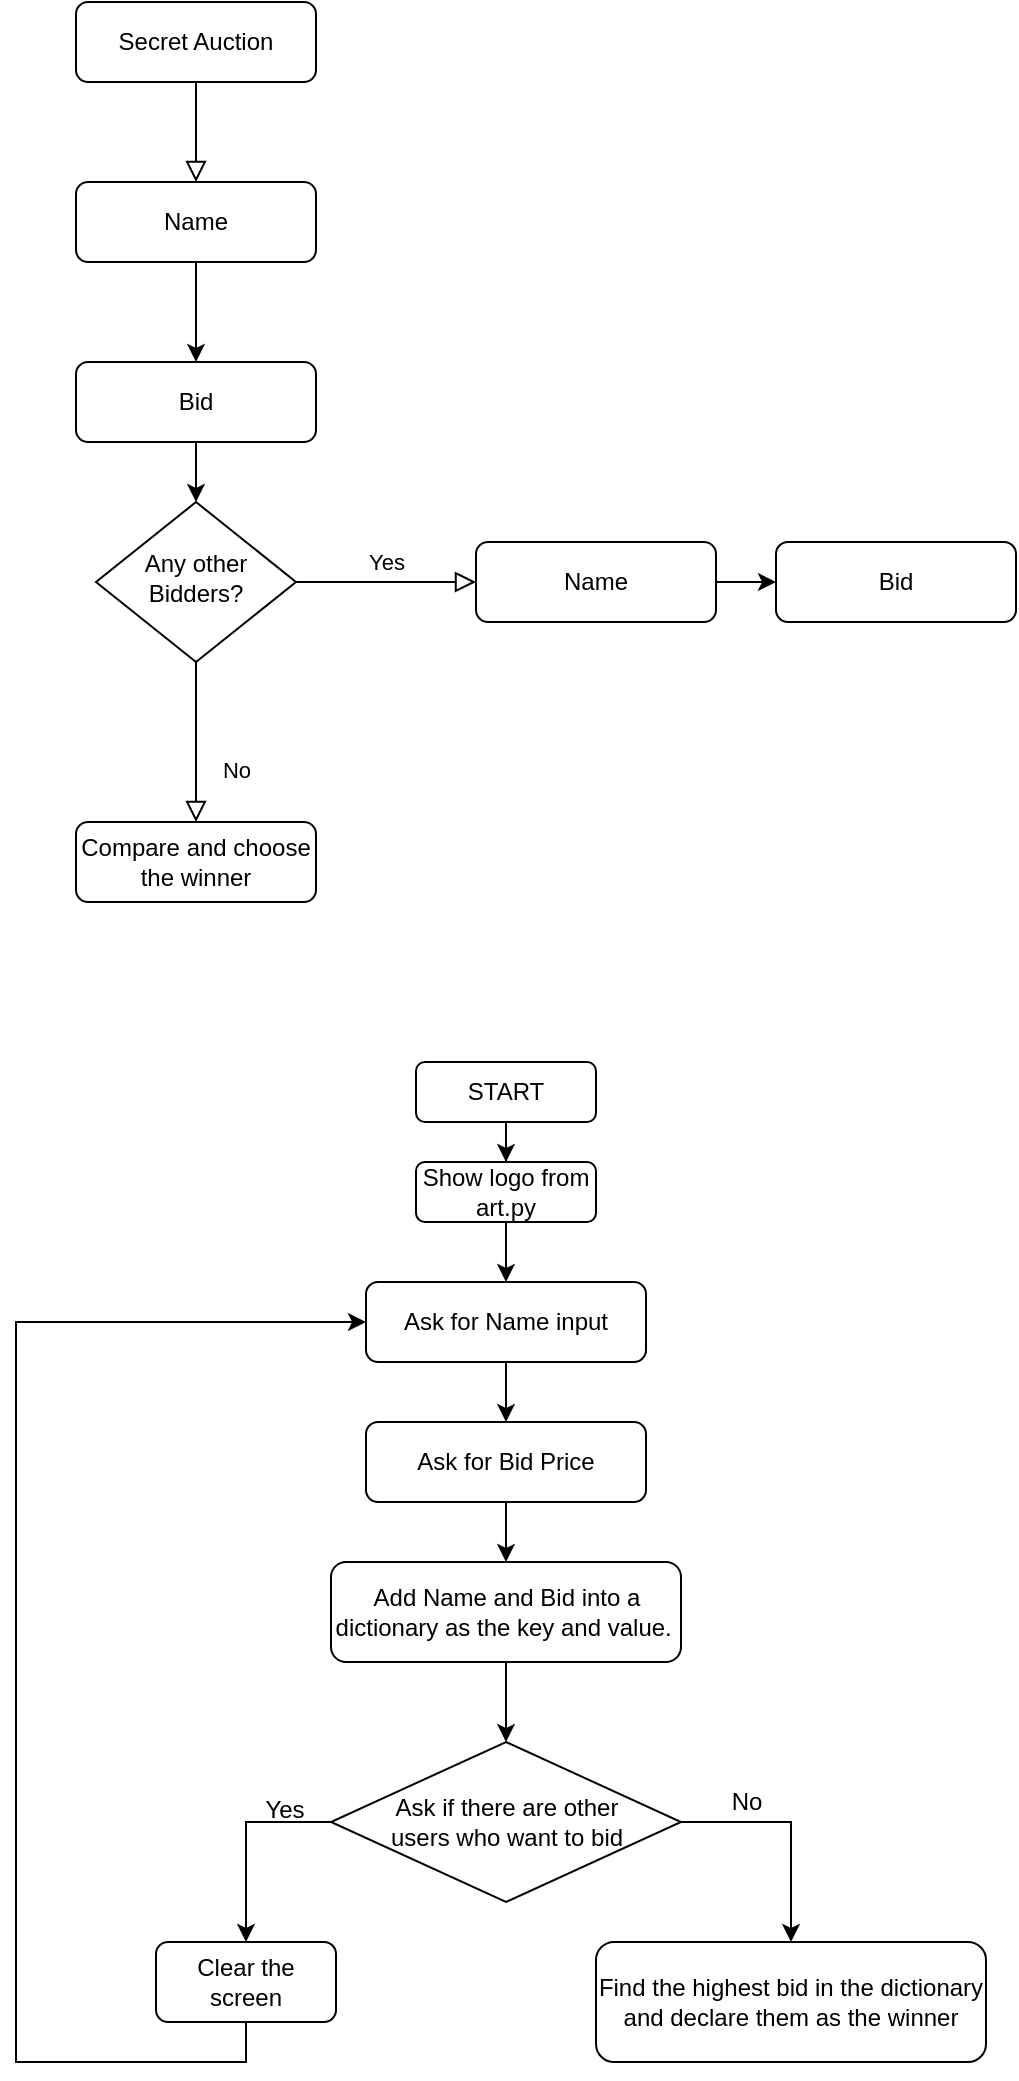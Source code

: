 <mxfile version="20.5.3" type="github">
  <diagram id="C5RBs43oDa-KdzZeNtuy" name="Page-1">
    <mxGraphModel dx="2062" dy="1160" grid="1" gridSize="10" guides="1" tooltips="1" connect="1" arrows="1" fold="1" page="1" pageScale="1" pageWidth="827" pageHeight="1169" math="0" shadow="0">
      <root>
        <mxCell id="WIyWlLk6GJQsqaUBKTNV-0" />
        <mxCell id="WIyWlLk6GJQsqaUBKTNV-1" parent="WIyWlLk6GJQsqaUBKTNV-0" />
        <mxCell id="WIyWlLk6GJQsqaUBKTNV-2" value="" style="rounded=0;html=1;jettySize=auto;orthogonalLoop=1;fontSize=11;endArrow=block;endFill=0;endSize=8;strokeWidth=1;shadow=0;labelBackgroundColor=none;edgeStyle=orthogonalEdgeStyle;" parent="WIyWlLk6GJQsqaUBKTNV-1" source="WIyWlLk6GJQsqaUBKTNV-3" edge="1">
          <mxGeometry relative="1" as="geometry">
            <mxPoint x="220" y="170" as="targetPoint" />
          </mxGeometry>
        </mxCell>
        <mxCell id="WIyWlLk6GJQsqaUBKTNV-3" value="Secret Auction" style="rounded=1;whiteSpace=wrap;html=1;fontSize=12;glass=0;strokeWidth=1;shadow=0;" parent="WIyWlLk6GJQsqaUBKTNV-1" vertex="1">
          <mxGeometry x="160" y="80" width="120" height="40" as="geometry" />
        </mxCell>
        <mxCell id="WIyWlLk6GJQsqaUBKTNV-8" value="No" style="rounded=0;html=1;jettySize=auto;orthogonalLoop=1;fontSize=11;endArrow=block;endFill=0;endSize=8;strokeWidth=1;shadow=0;labelBackgroundColor=none;edgeStyle=orthogonalEdgeStyle;" parent="WIyWlLk6GJQsqaUBKTNV-1" source="WIyWlLk6GJQsqaUBKTNV-10" target="WIyWlLk6GJQsqaUBKTNV-11" edge="1">
          <mxGeometry x="0.333" y="20" relative="1" as="geometry">
            <mxPoint as="offset" />
          </mxGeometry>
        </mxCell>
        <mxCell id="WIyWlLk6GJQsqaUBKTNV-9" value="Yes" style="edgeStyle=orthogonalEdgeStyle;rounded=0;html=1;jettySize=auto;orthogonalLoop=1;fontSize=11;endArrow=block;endFill=0;endSize=8;strokeWidth=1;shadow=0;labelBackgroundColor=none;" parent="WIyWlLk6GJQsqaUBKTNV-1" source="WIyWlLk6GJQsqaUBKTNV-10" target="WIyWlLk6GJQsqaUBKTNV-12" edge="1">
          <mxGeometry y="10" relative="1" as="geometry">
            <mxPoint as="offset" />
          </mxGeometry>
        </mxCell>
        <mxCell id="WIyWlLk6GJQsqaUBKTNV-10" value="Any other Bidders?" style="rhombus;whiteSpace=wrap;html=1;shadow=0;fontFamily=Helvetica;fontSize=12;align=center;strokeWidth=1;spacing=6;spacingTop=-4;" parent="WIyWlLk6GJQsqaUBKTNV-1" vertex="1">
          <mxGeometry x="170" y="330" width="100" height="80" as="geometry" />
        </mxCell>
        <mxCell id="WIyWlLk6GJQsqaUBKTNV-11" value="Compare and choose the winner" style="rounded=1;whiteSpace=wrap;html=1;fontSize=12;glass=0;strokeWidth=1;shadow=0;" parent="WIyWlLk6GJQsqaUBKTNV-1" vertex="1">
          <mxGeometry x="160" y="490" width="120" height="40" as="geometry" />
        </mxCell>
        <mxCell id="5_bS80LWfwucyy7Onigc-7" style="edgeStyle=orthogonalEdgeStyle;rounded=0;orthogonalLoop=1;jettySize=auto;html=1;exitX=1;exitY=0.5;exitDx=0;exitDy=0;" edge="1" parent="WIyWlLk6GJQsqaUBKTNV-1" source="WIyWlLk6GJQsqaUBKTNV-12" target="5_bS80LWfwucyy7Onigc-6">
          <mxGeometry relative="1" as="geometry" />
        </mxCell>
        <mxCell id="WIyWlLk6GJQsqaUBKTNV-12" value="Name" style="rounded=1;whiteSpace=wrap;html=1;fontSize=12;glass=0;strokeWidth=1;shadow=0;" parent="WIyWlLk6GJQsqaUBKTNV-1" vertex="1">
          <mxGeometry x="360" y="350" width="120" height="40" as="geometry" />
        </mxCell>
        <mxCell id="5_bS80LWfwucyy7Onigc-3" style="edgeStyle=orthogonalEdgeStyle;rounded=0;orthogonalLoop=1;jettySize=auto;html=1;exitX=0.5;exitY=1;exitDx=0;exitDy=0;entryX=0.5;entryY=0;entryDx=0;entryDy=0;" edge="1" parent="WIyWlLk6GJQsqaUBKTNV-1" source="5_bS80LWfwucyy7Onigc-0" target="5_bS80LWfwucyy7Onigc-1">
          <mxGeometry relative="1" as="geometry" />
        </mxCell>
        <mxCell id="5_bS80LWfwucyy7Onigc-0" value="Name" style="rounded=1;whiteSpace=wrap;html=1;fontSize=12;glass=0;strokeWidth=1;shadow=0;" vertex="1" parent="WIyWlLk6GJQsqaUBKTNV-1">
          <mxGeometry x="160" y="170" width="120" height="40" as="geometry" />
        </mxCell>
        <mxCell id="5_bS80LWfwucyy7Onigc-5" style="edgeStyle=orthogonalEdgeStyle;rounded=0;orthogonalLoop=1;jettySize=auto;html=1;exitX=0.5;exitY=1;exitDx=0;exitDy=0;" edge="1" parent="WIyWlLk6GJQsqaUBKTNV-1" source="5_bS80LWfwucyy7Onigc-1">
          <mxGeometry relative="1" as="geometry">
            <mxPoint x="220" y="330" as="targetPoint" />
          </mxGeometry>
        </mxCell>
        <mxCell id="5_bS80LWfwucyy7Onigc-1" value="Bid" style="rounded=1;whiteSpace=wrap;html=1;fontSize=12;glass=0;strokeWidth=1;shadow=0;" vertex="1" parent="WIyWlLk6GJQsqaUBKTNV-1">
          <mxGeometry x="160" y="260" width="120" height="40" as="geometry" />
        </mxCell>
        <mxCell id="5_bS80LWfwucyy7Onigc-6" value="Bid" style="rounded=1;whiteSpace=wrap;html=1;fontSize=12;glass=0;strokeWidth=1;shadow=0;" vertex="1" parent="WIyWlLk6GJQsqaUBKTNV-1">
          <mxGeometry x="510" y="350" width="120" height="40" as="geometry" />
        </mxCell>
        <mxCell id="5_bS80LWfwucyy7Onigc-8" value="" style="edgeStyle=orthogonalEdgeStyle;rounded=0;orthogonalLoop=1;jettySize=auto;html=1;" edge="1" parent="WIyWlLk6GJQsqaUBKTNV-1" source="5_bS80LWfwucyy7Onigc-9" target="5_bS80LWfwucyy7Onigc-11">
          <mxGeometry relative="1" as="geometry" />
        </mxCell>
        <mxCell id="5_bS80LWfwucyy7Onigc-9" value="START" style="rounded=1;whiteSpace=wrap;html=1;" vertex="1" parent="WIyWlLk6GJQsqaUBKTNV-1">
          <mxGeometry x="330" y="610" width="90" height="30" as="geometry" />
        </mxCell>
        <mxCell id="5_bS80LWfwucyy7Onigc-10" value="" style="edgeStyle=orthogonalEdgeStyle;rounded=0;orthogonalLoop=1;jettySize=auto;html=1;" edge="1" parent="WIyWlLk6GJQsqaUBKTNV-1" source="5_bS80LWfwucyy7Onigc-11" target="5_bS80LWfwucyy7Onigc-13">
          <mxGeometry relative="1" as="geometry" />
        </mxCell>
        <mxCell id="5_bS80LWfwucyy7Onigc-11" value="Show logo from art.py" style="rounded=1;whiteSpace=wrap;html=1;" vertex="1" parent="WIyWlLk6GJQsqaUBKTNV-1">
          <mxGeometry x="330" y="660" width="90" height="30" as="geometry" />
        </mxCell>
        <mxCell id="5_bS80LWfwucyy7Onigc-12" value="" style="edgeStyle=orthogonalEdgeStyle;rounded=0;orthogonalLoop=1;jettySize=auto;html=1;" edge="1" parent="WIyWlLk6GJQsqaUBKTNV-1" source="5_bS80LWfwucyy7Onigc-13" target="5_bS80LWfwucyy7Onigc-15">
          <mxGeometry relative="1" as="geometry" />
        </mxCell>
        <mxCell id="5_bS80LWfwucyy7Onigc-13" value="Ask for Name input" style="rounded=1;whiteSpace=wrap;html=1;" vertex="1" parent="WIyWlLk6GJQsqaUBKTNV-1">
          <mxGeometry x="305" y="720" width="140" height="40" as="geometry" />
        </mxCell>
        <mxCell id="5_bS80LWfwucyy7Onigc-14" value="" style="edgeStyle=orthogonalEdgeStyle;rounded=0;orthogonalLoop=1;jettySize=auto;html=1;" edge="1" parent="WIyWlLk6GJQsqaUBKTNV-1" source="5_bS80LWfwucyy7Onigc-15" target="5_bS80LWfwucyy7Onigc-17">
          <mxGeometry relative="1" as="geometry" />
        </mxCell>
        <mxCell id="5_bS80LWfwucyy7Onigc-15" value="Ask for Bid Price" style="rounded=1;whiteSpace=wrap;html=1;" vertex="1" parent="WIyWlLk6GJQsqaUBKTNV-1">
          <mxGeometry x="305" y="790" width="140" height="40" as="geometry" />
        </mxCell>
        <mxCell id="5_bS80LWfwucyy7Onigc-16" value="" style="edgeStyle=orthogonalEdgeStyle;rounded=0;orthogonalLoop=1;jettySize=auto;html=1;" edge="1" parent="WIyWlLk6GJQsqaUBKTNV-1" source="5_bS80LWfwucyy7Onigc-17">
          <mxGeometry relative="1" as="geometry">
            <mxPoint x="375" y="950" as="targetPoint" />
          </mxGeometry>
        </mxCell>
        <mxCell id="5_bS80LWfwucyy7Onigc-17" value="Add Name and Bid into a dictionary as the key and value.&amp;nbsp;" style="rounded=1;whiteSpace=wrap;html=1;" vertex="1" parent="WIyWlLk6GJQsqaUBKTNV-1">
          <mxGeometry x="287.5" y="860" width="175" height="50" as="geometry" />
        </mxCell>
        <mxCell id="5_bS80LWfwucyy7Onigc-18" style="edgeStyle=orthogonalEdgeStyle;rounded=0;orthogonalLoop=1;jettySize=auto;html=1;exitX=0;exitY=1;exitDx=0;exitDy=0;entryX=0.5;entryY=0;entryDx=0;entryDy=0;" edge="1" parent="WIyWlLk6GJQsqaUBKTNV-1" source="5_bS80LWfwucyy7Onigc-20" target="5_bS80LWfwucyy7Onigc-23">
          <mxGeometry relative="1" as="geometry">
            <Array as="points">
              <mxPoint x="331" y="990" />
              <mxPoint x="245" y="990" />
            </Array>
          </mxGeometry>
        </mxCell>
        <mxCell id="5_bS80LWfwucyy7Onigc-19" style="edgeStyle=orthogonalEdgeStyle;rounded=0;orthogonalLoop=1;jettySize=auto;html=1;exitX=1;exitY=0.5;exitDx=0;exitDy=0;entryX=0.5;entryY=0;entryDx=0;entryDy=0;" edge="1" parent="WIyWlLk6GJQsqaUBKTNV-1" source="5_bS80LWfwucyy7Onigc-20" target="5_bS80LWfwucyy7Onigc-24">
          <mxGeometry relative="1" as="geometry" />
        </mxCell>
        <mxCell id="5_bS80LWfwucyy7Onigc-20" value="Ask if there are other &lt;br&gt;users who want to bid" style="rhombus;whiteSpace=wrap;html=1;" vertex="1" parent="WIyWlLk6GJQsqaUBKTNV-1">
          <mxGeometry x="287.5" y="950" width="175" height="80" as="geometry" />
        </mxCell>
        <mxCell id="5_bS80LWfwucyy7Onigc-21" value="Yes" style="text;html=1;align=center;verticalAlign=middle;resizable=0;points=[];autosize=1;" vertex="1" parent="WIyWlLk6GJQsqaUBKTNV-1">
          <mxGeometry x="244" y="974" width="40" height="20" as="geometry" />
        </mxCell>
        <mxCell id="5_bS80LWfwucyy7Onigc-22" style="edgeStyle=orthogonalEdgeStyle;rounded=0;orthogonalLoop=1;jettySize=auto;html=1;exitX=0.5;exitY=1;exitDx=0;exitDy=0;entryX=0;entryY=0.5;entryDx=0;entryDy=0;" edge="1" parent="WIyWlLk6GJQsqaUBKTNV-1" source="5_bS80LWfwucyy7Onigc-23" target="5_bS80LWfwucyy7Onigc-13">
          <mxGeometry relative="1" as="geometry">
            <mxPoint x="130" y="940" as="targetPoint" />
            <Array as="points">
              <mxPoint x="245" y="1110" />
              <mxPoint x="130" y="1110" />
              <mxPoint x="130" y="740" />
            </Array>
          </mxGeometry>
        </mxCell>
        <mxCell id="5_bS80LWfwucyy7Onigc-23" value="Clear the screen" style="rounded=1;whiteSpace=wrap;html=1;" vertex="1" parent="WIyWlLk6GJQsqaUBKTNV-1">
          <mxGeometry x="200" y="1050" width="90" height="40" as="geometry" />
        </mxCell>
        <mxCell id="5_bS80LWfwucyy7Onigc-24" value="Find the highest bid in the dictionary and declare them as the winner" style="rounded=1;whiteSpace=wrap;html=1;" vertex="1" parent="WIyWlLk6GJQsqaUBKTNV-1">
          <mxGeometry x="420" y="1050" width="195" height="60" as="geometry" />
        </mxCell>
        <mxCell id="5_bS80LWfwucyy7Onigc-25" value="No" style="text;html=1;align=center;verticalAlign=middle;resizable=0;points=[];autosize=1;" vertex="1" parent="WIyWlLk6GJQsqaUBKTNV-1">
          <mxGeometry x="480" y="970" width="30" height="20" as="geometry" />
        </mxCell>
      </root>
    </mxGraphModel>
  </diagram>
</mxfile>
